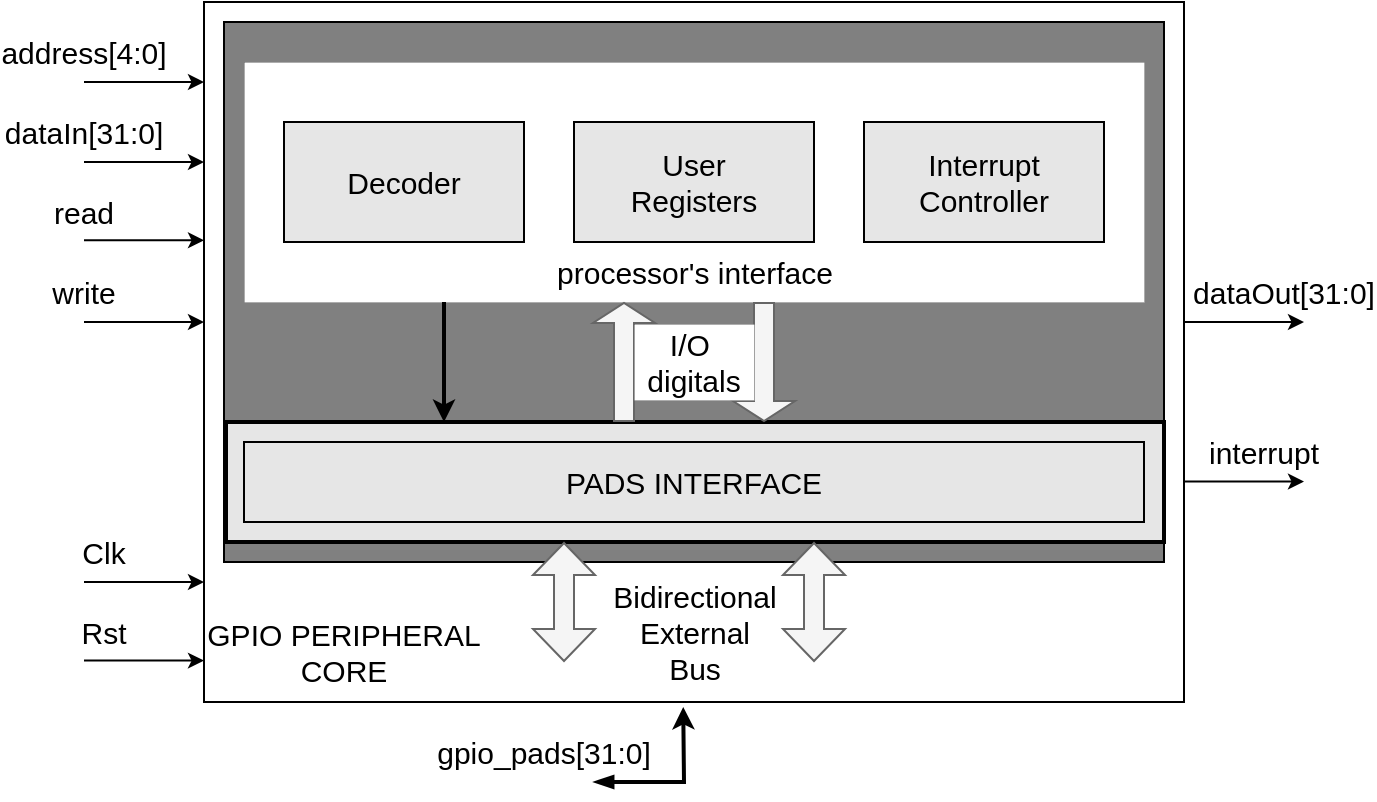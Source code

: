 <mxfile version="20.3.7" type="device"><diagram name="Page-1" id="099fd60b-425b-db50-ffb0-6b813814b670"><mxGraphModel dx="1426" dy="825" grid="1" gridSize="10" guides="1" tooltips="1" connect="1" arrows="1" fold="1" page="1" pageScale="1" pageWidth="850" pageHeight="1100" background="none" math="0" shadow="0"><root><mxCell id="0"/><mxCell id="1" parent="0"/><mxCell id="pZ97jp5W4YAHnzl__pTZ-77" value="" style="rounded=0;whiteSpace=wrap;html=1;labelBackgroundColor=none;strokeColor=#000000;strokeWidth=1;fontSize=15;fillColor=#FFFFFF;" vertex="1" parent="1"><mxGeometry x="200" y="80" width="490" height="350" as="geometry"/></mxCell><mxCell id="pZ97jp5W4YAHnzl__pTZ-81" value="GPIO PERIPHERAL&lt;br&gt;CORE" style="text;html=1;strokeColor=none;fillColor=none;align=center;verticalAlign=middle;whiteSpace=wrap;rounded=0;labelBackgroundColor=none;strokeWidth=2;fontSize=15;" vertex="1" parent="1"><mxGeometry x="140" y="390" width="260" height="30" as="geometry"/></mxCell><mxCell id="pZ97jp5W4YAHnzl__pTZ-89" value="" style="rounded=0;whiteSpace=wrap;html=1;labelBackgroundColor=none;strokeColor=#000000;strokeWidth=1;fontSize=15;fillColor=#808080;" vertex="1" parent="1"><mxGeometry x="210" y="90" width="470" height="270" as="geometry"/></mxCell><mxCell id="pZ97jp5W4YAHnzl__pTZ-94" value="" style="rounded=0;whiteSpace=wrap;html=1;labelBackgroundColor=none;strokeColor=#000000;strokeWidth=2;fontSize=15;fillColor=#E6E6E6;" vertex="1" parent="1"><mxGeometry x="211" y="290" width="469" height="60" as="geometry"/></mxCell><mxCell id="pZ97jp5W4YAHnzl__pTZ-87" value="PADS INTERFACE" style="rounded=0;whiteSpace=wrap;html=1;labelBackgroundColor=none;strokeColor=#000000;strokeWidth=1;fontSize=15;fillColor=#E6E6E6;" vertex="1" parent="1"><mxGeometry x="220" y="300" width="450" height="40" as="geometry"/></mxCell><mxCell id="pZ97jp5W4YAHnzl__pTZ-90" value="" style="rounded=0;whiteSpace=wrap;html=1;labelBackgroundColor=none;strokeWidth=0;fontSize=15;" vertex="1" parent="1"><mxGeometry x="220" y="110" width="450" height="120" as="geometry"/></mxCell><mxCell id="pZ97jp5W4YAHnzl__pTZ-91" value="Decoder" style="rounded=0;whiteSpace=wrap;html=1;labelBackgroundColor=none;strokeWidth=1;fontSize=15;fillColor=#E6E6E6;" vertex="1" parent="1"><mxGeometry x="240" y="140" width="120" height="60" as="geometry"/></mxCell><mxCell id="pZ97jp5W4YAHnzl__pTZ-92" value="User&lt;br&gt;Registers" style="rounded=0;whiteSpace=wrap;html=1;labelBackgroundColor=none;strokeWidth=1;fontSize=15;fillColor=#E6E6E6;" vertex="1" parent="1"><mxGeometry x="385" y="140" width="120" height="60" as="geometry"/></mxCell><mxCell id="pZ97jp5W4YAHnzl__pTZ-93" value="Interrupt&lt;br&gt;Controller" style="rounded=0;whiteSpace=wrap;html=1;labelBackgroundColor=none;strokeWidth=1;fontSize=15;fillColor=#E6E6E6;" vertex="1" parent="1"><mxGeometry x="530" y="140" width="120" height="60" as="geometry"/></mxCell><mxCell id="pZ97jp5W4YAHnzl__pTZ-95" value="" style="shape=flexArrow;endArrow=classic;startArrow=none;html=1;rounded=0;strokeWidth=1;fontSize=15;endSize=3;startSize=5;fillColor=#f5f5f5;strokeColor=#666666;startFill=0;" edge="1" parent="1"><mxGeometry width="100" height="100" relative="1" as="geometry"><mxPoint x="410" y="290" as="sourcePoint"/><mxPoint x="410" y="230" as="targetPoint"/></mxGeometry></mxCell><mxCell id="pZ97jp5W4YAHnzl__pTZ-96" value="" style="endArrow=classic;startArrow=none;html=1;rounded=0;strokeWidth=2;fontSize=15;startSize=5;endSize=5;startFill=0;" edge="1" parent="1"><mxGeometry width="50" height="50" relative="1" as="geometry"><mxPoint x="320" y="230" as="sourcePoint"/><mxPoint x="320" y="290" as="targetPoint"/></mxGeometry></mxCell><mxCell id="pZ97jp5W4YAHnzl__pTZ-98" value="processor's interface" style="text;html=1;strokeColor=none;fillColor=none;align=center;verticalAlign=middle;whiteSpace=wrap;rounded=0;labelBackgroundColor=none;strokeWidth=2;fontSize=15;" vertex="1" parent="1"><mxGeometry x="333" y="200" width="225" height="30" as="geometry"/></mxCell><mxCell id="pZ97jp5W4YAHnzl__pTZ-101" value="" style="shape=flexArrow;endArrow=classic;startArrow=classic;html=1;rounded=0;strokeWidth=1;fontSize=15;endSize=5;startSize=5;fillColor=#f5f5f5;strokeColor=#666666;" edge="1" parent="1"><mxGeometry width="100" height="100" relative="1" as="geometry"><mxPoint x="380.0" y="410" as="sourcePoint"/><mxPoint x="380.0" y="350" as="targetPoint"/></mxGeometry></mxCell><mxCell id="pZ97jp5W4YAHnzl__pTZ-102" value="" style="shape=flexArrow;endArrow=classic;startArrow=classic;html=1;rounded=0;strokeWidth=1;fontSize=15;endSize=5;startSize=5;fillColor=#f5f5f5;strokeColor=#666666;" edge="1" parent="1"><mxGeometry width="100" height="100" relative="1" as="geometry"><mxPoint x="505" y="410" as="sourcePoint"/><mxPoint x="505" y="350" as="targetPoint"/></mxGeometry></mxCell><mxCell id="pZ97jp5W4YAHnzl__pTZ-103" value="" style="endArrow=classic;html=1;rounded=0;strokeWidth=1;fontSize=15;startSize=5;endSize=5;" edge="1" parent="1"><mxGeometry width="50" height="50" relative="1" as="geometry"><mxPoint x="140" y="120" as="sourcePoint"/><mxPoint x="200" y="120" as="targetPoint"/></mxGeometry></mxCell><mxCell id="pZ97jp5W4YAHnzl__pTZ-104" value="" style="endArrow=classic;html=1;rounded=0;strokeWidth=1;fontSize=15;startSize=5;endSize=5;" edge="1" parent="1"><mxGeometry width="50" height="50" relative="1" as="geometry"><mxPoint x="140" y="160.0" as="sourcePoint"/><mxPoint x="200" y="160.0" as="targetPoint"/></mxGeometry></mxCell><mxCell id="pZ97jp5W4YAHnzl__pTZ-105" value="" style="endArrow=classic;html=1;rounded=0;strokeWidth=1;fontSize=15;startSize=5;endSize=5;" edge="1" parent="1"><mxGeometry width="50" height="50" relative="1" as="geometry"><mxPoint x="140" y="199.17" as="sourcePoint"/><mxPoint x="200" y="199.17" as="targetPoint"/></mxGeometry></mxCell><mxCell id="pZ97jp5W4YAHnzl__pTZ-107" value="address[4:0]" style="text;html=1;strokeColor=none;fillColor=none;align=center;verticalAlign=middle;whiteSpace=wrap;rounded=0;labelBackgroundColor=none;strokeWidth=2;fontSize=15;" vertex="1" parent="1"><mxGeometry x="110" y="90" width="60" height="30" as="geometry"/></mxCell><mxCell id="pZ97jp5W4YAHnzl__pTZ-108" value="dataIn[31:0]" style="text;html=1;strokeColor=none;fillColor=none;align=center;verticalAlign=middle;whiteSpace=wrap;rounded=0;labelBackgroundColor=none;strokeWidth=2;fontSize=15;" vertex="1" parent="1"><mxGeometry x="110" y="130" width="60" height="30" as="geometry"/></mxCell><mxCell id="pZ97jp5W4YAHnzl__pTZ-109" value="read" style="text;html=1;strokeColor=none;fillColor=none;align=center;verticalAlign=middle;whiteSpace=wrap;rounded=0;labelBackgroundColor=none;strokeWidth=2;fontSize=15;" vertex="1" parent="1"><mxGeometry x="110" y="170" width="60" height="30" as="geometry"/></mxCell><mxCell id="pZ97jp5W4YAHnzl__pTZ-111" value="" style="endArrow=classic;html=1;rounded=0;strokeWidth=1;fontSize=15;startSize=5;endSize=5;" edge="1" parent="1"><mxGeometry width="50" height="50" relative="1" as="geometry"><mxPoint x="140" y="240.0" as="sourcePoint"/><mxPoint x="200" y="240.0" as="targetPoint"/></mxGeometry></mxCell><mxCell id="pZ97jp5W4YAHnzl__pTZ-112" value="write" style="text;html=1;strokeColor=none;fillColor=none;align=center;verticalAlign=middle;whiteSpace=wrap;rounded=0;labelBackgroundColor=none;strokeWidth=2;fontSize=15;" vertex="1" parent="1"><mxGeometry x="110" y="210" width="60" height="30" as="geometry"/></mxCell><mxCell id="pZ97jp5W4YAHnzl__pTZ-113" value="" style="endArrow=classic;html=1;rounded=0;strokeWidth=1;fontSize=15;startSize=5;endSize=5;" edge="1" parent="1"><mxGeometry width="50" height="50" relative="1" as="geometry"><mxPoint x="690" y="240" as="sourcePoint"/><mxPoint x="750" y="240" as="targetPoint"/></mxGeometry></mxCell><mxCell id="pZ97jp5W4YAHnzl__pTZ-114" value="dataOut[31:0]" style="text;html=1;strokeColor=none;fillColor=none;align=center;verticalAlign=middle;whiteSpace=wrap;rounded=0;labelBackgroundColor=none;strokeWidth=2;fontSize=15;" vertex="1" parent="1"><mxGeometry x="710" y="210" width="60" height="30" as="geometry"/></mxCell><mxCell id="pZ97jp5W4YAHnzl__pTZ-116" value="" style="endArrow=classic;html=1;rounded=0;strokeWidth=1;fontSize=15;startSize=5;endSize=5;" edge="1" parent="1"><mxGeometry width="50" height="50" relative="1" as="geometry"><mxPoint x="690" y="319.76" as="sourcePoint"/><mxPoint x="750" y="319.76" as="targetPoint"/></mxGeometry></mxCell><mxCell id="pZ97jp5W4YAHnzl__pTZ-117" value="interrupt" style="text;html=1;strokeColor=none;fillColor=none;align=center;verticalAlign=middle;whiteSpace=wrap;rounded=0;labelBackgroundColor=none;strokeWidth=2;fontSize=15;" vertex="1" parent="1"><mxGeometry x="700" y="290" width="60" height="30" as="geometry"/></mxCell><mxCell id="pZ97jp5W4YAHnzl__pTZ-122" value="Clk" style="text;html=1;strokeColor=none;fillColor=none;align=center;verticalAlign=middle;whiteSpace=wrap;rounded=0;labelBackgroundColor=none;strokeWidth=2;fontSize=15;" vertex="1" parent="1"><mxGeometry x="120" y="340" width="60" height="30" as="geometry"/></mxCell><mxCell id="pZ97jp5W4YAHnzl__pTZ-123" value="Rst" style="text;html=1;strokeColor=none;fillColor=none;align=center;verticalAlign=middle;whiteSpace=wrap;rounded=0;labelBackgroundColor=none;strokeWidth=2;fontSize=15;" vertex="1" parent="1"><mxGeometry x="120" y="380" width="60" height="30" as="geometry"/></mxCell><mxCell id="pZ97jp5W4YAHnzl__pTZ-124" value="" style="endArrow=classic;html=1;rounded=0;strokeWidth=1;fontSize=15;startSize=5;endSize=5;" edge="1" parent="1"><mxGeometry width="50" height="50" relative="1" as="geometry"><mxPoint x="140" y="370" as="sourcePoint"/><mxPoint x="200" y="370" as="targetPoint"/></mxGeometry></mxCell><mxCell id="pZ97jp5W4YAHnzl__pTZ-125" value="" style="endArrow=classic;html=1;rounded=0;strokeWidth=1;fontSize=15;startSize=5;endSize=5;" edge="1" parent="1"><mxGeometry width="50" height="50" relative="1" as="geometry"><mxPoint x="140" y="409.31" as="sourcePoint"/><mxPoint x="200" y="409.31" as="targetPoint"/></mxGeometry></mxCell><mxCell id="pZ97jp5W4YAHnzl__pTZ-127" value="Bidirectional&lt;br&gt;External&lt;br&gt;Bus" style="text;html=1;strokeColor=none;fillColor=none;align=center;verticalAlign=middle;whiteSpace=wrap;rounded=0;labelBackgroundColor=none;strokeWidth=2;fontSize=15;" vertex="1" parent="1"><mxGeometry x="373" y="380" width="145" height="30" as="geometry"/></mxCell><mxCell id="pZ97jp5W4YAHnzl__pTZ-128" value="" style="shape=flexArrow;endArrow=none;startArrow=block;html=1;rounded=0;strokeWidth=1;fontSize=15;endSize=5;startSize=3;fillColor=#f5f5f5;strokeColor=#666666;startFill=0;endFill=0;" edge="1" parent="1"><mxGeometry width="100" height="100" relative="1" as="geometry"><mxPoint x="480" y="290" as="sourcePoint"/><mxPoint x="480" y="230" as="targetPoint"/></mxGeometry></mxCell><mxCell id="pZ97jp5W4YAHnzl__pTZ-130" value="I/O&amp;nbsp;&lt;br&gt;digitals" style="rounded=0;whiteSpace=wrap;html=1;labelBackgroundColor=none;strokeWidth=0;fontSize=15;" vertex="1" parent="1"><mxGeometry x="415" y="241" width="60" height="38" as="geometry"/></mxCell><mxCell id="pZ97jp5W4YAHnzl__pTZ-131" value="" style="endArrow=classic;html=1;rounded=0;strokeWidth=2;fontSize=15;startSize=5;endSize=5;startArrow=blockThin;startFill=1;entryX=0.489;entryY=1.007;entryDx=0;entryDy=0;entryPerimeter=0;" edge="1" parent="1" target="pZ97jp5W4YAHnzl__pTZ-77"><mxGeometry width="50" height="50" relative="1" as="geometry"><mxPoint x="395" y="470" as="sourcePoint"/><mxPoint x="455" y="470" as="targetPoint"/><Array as="points"><mxPoint x="440" y="470"/></Array></mxGeometry></mxCell><mxCell id="pZ97jp5W4YAHnzl__pTZ-132" value="gpio_pads[31:0]" style="text;html=1;strokeColor=none;fillColor=none;align=center;verticalAlign=middle;whiteSpace=wrap;rounded=0;labelBackgroundColor=none;strokeWidth=2;fontSize=15;" vertex="1" parent="1"><mxGeometry x="340" y="440" width="60" height="30" as="geometry"/></mxCell></root></mxGraphModel></diagram></mxfile>